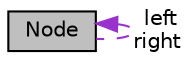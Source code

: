 digraph "Node"
{
 // LATEX_PDF_SIZE
  edge [fontname="Helvetica",fontsize="10",labelfontname="Helvetica",labelfontsize="10"];
  node [fontname="Helvetica",fontsize="10",shape=record];
  Node1 [label="Node",height=0.2,width=0.4,color="black", fillcolor="grey75", style="filled", fontcolor="black",tooltip="Analyzes the frequency of each character in a given file."];
  Node1 -> Node1 [dir="back",color="darkorchid3",fontsize="10",style="dashed",label=" left\nright" ];
}
